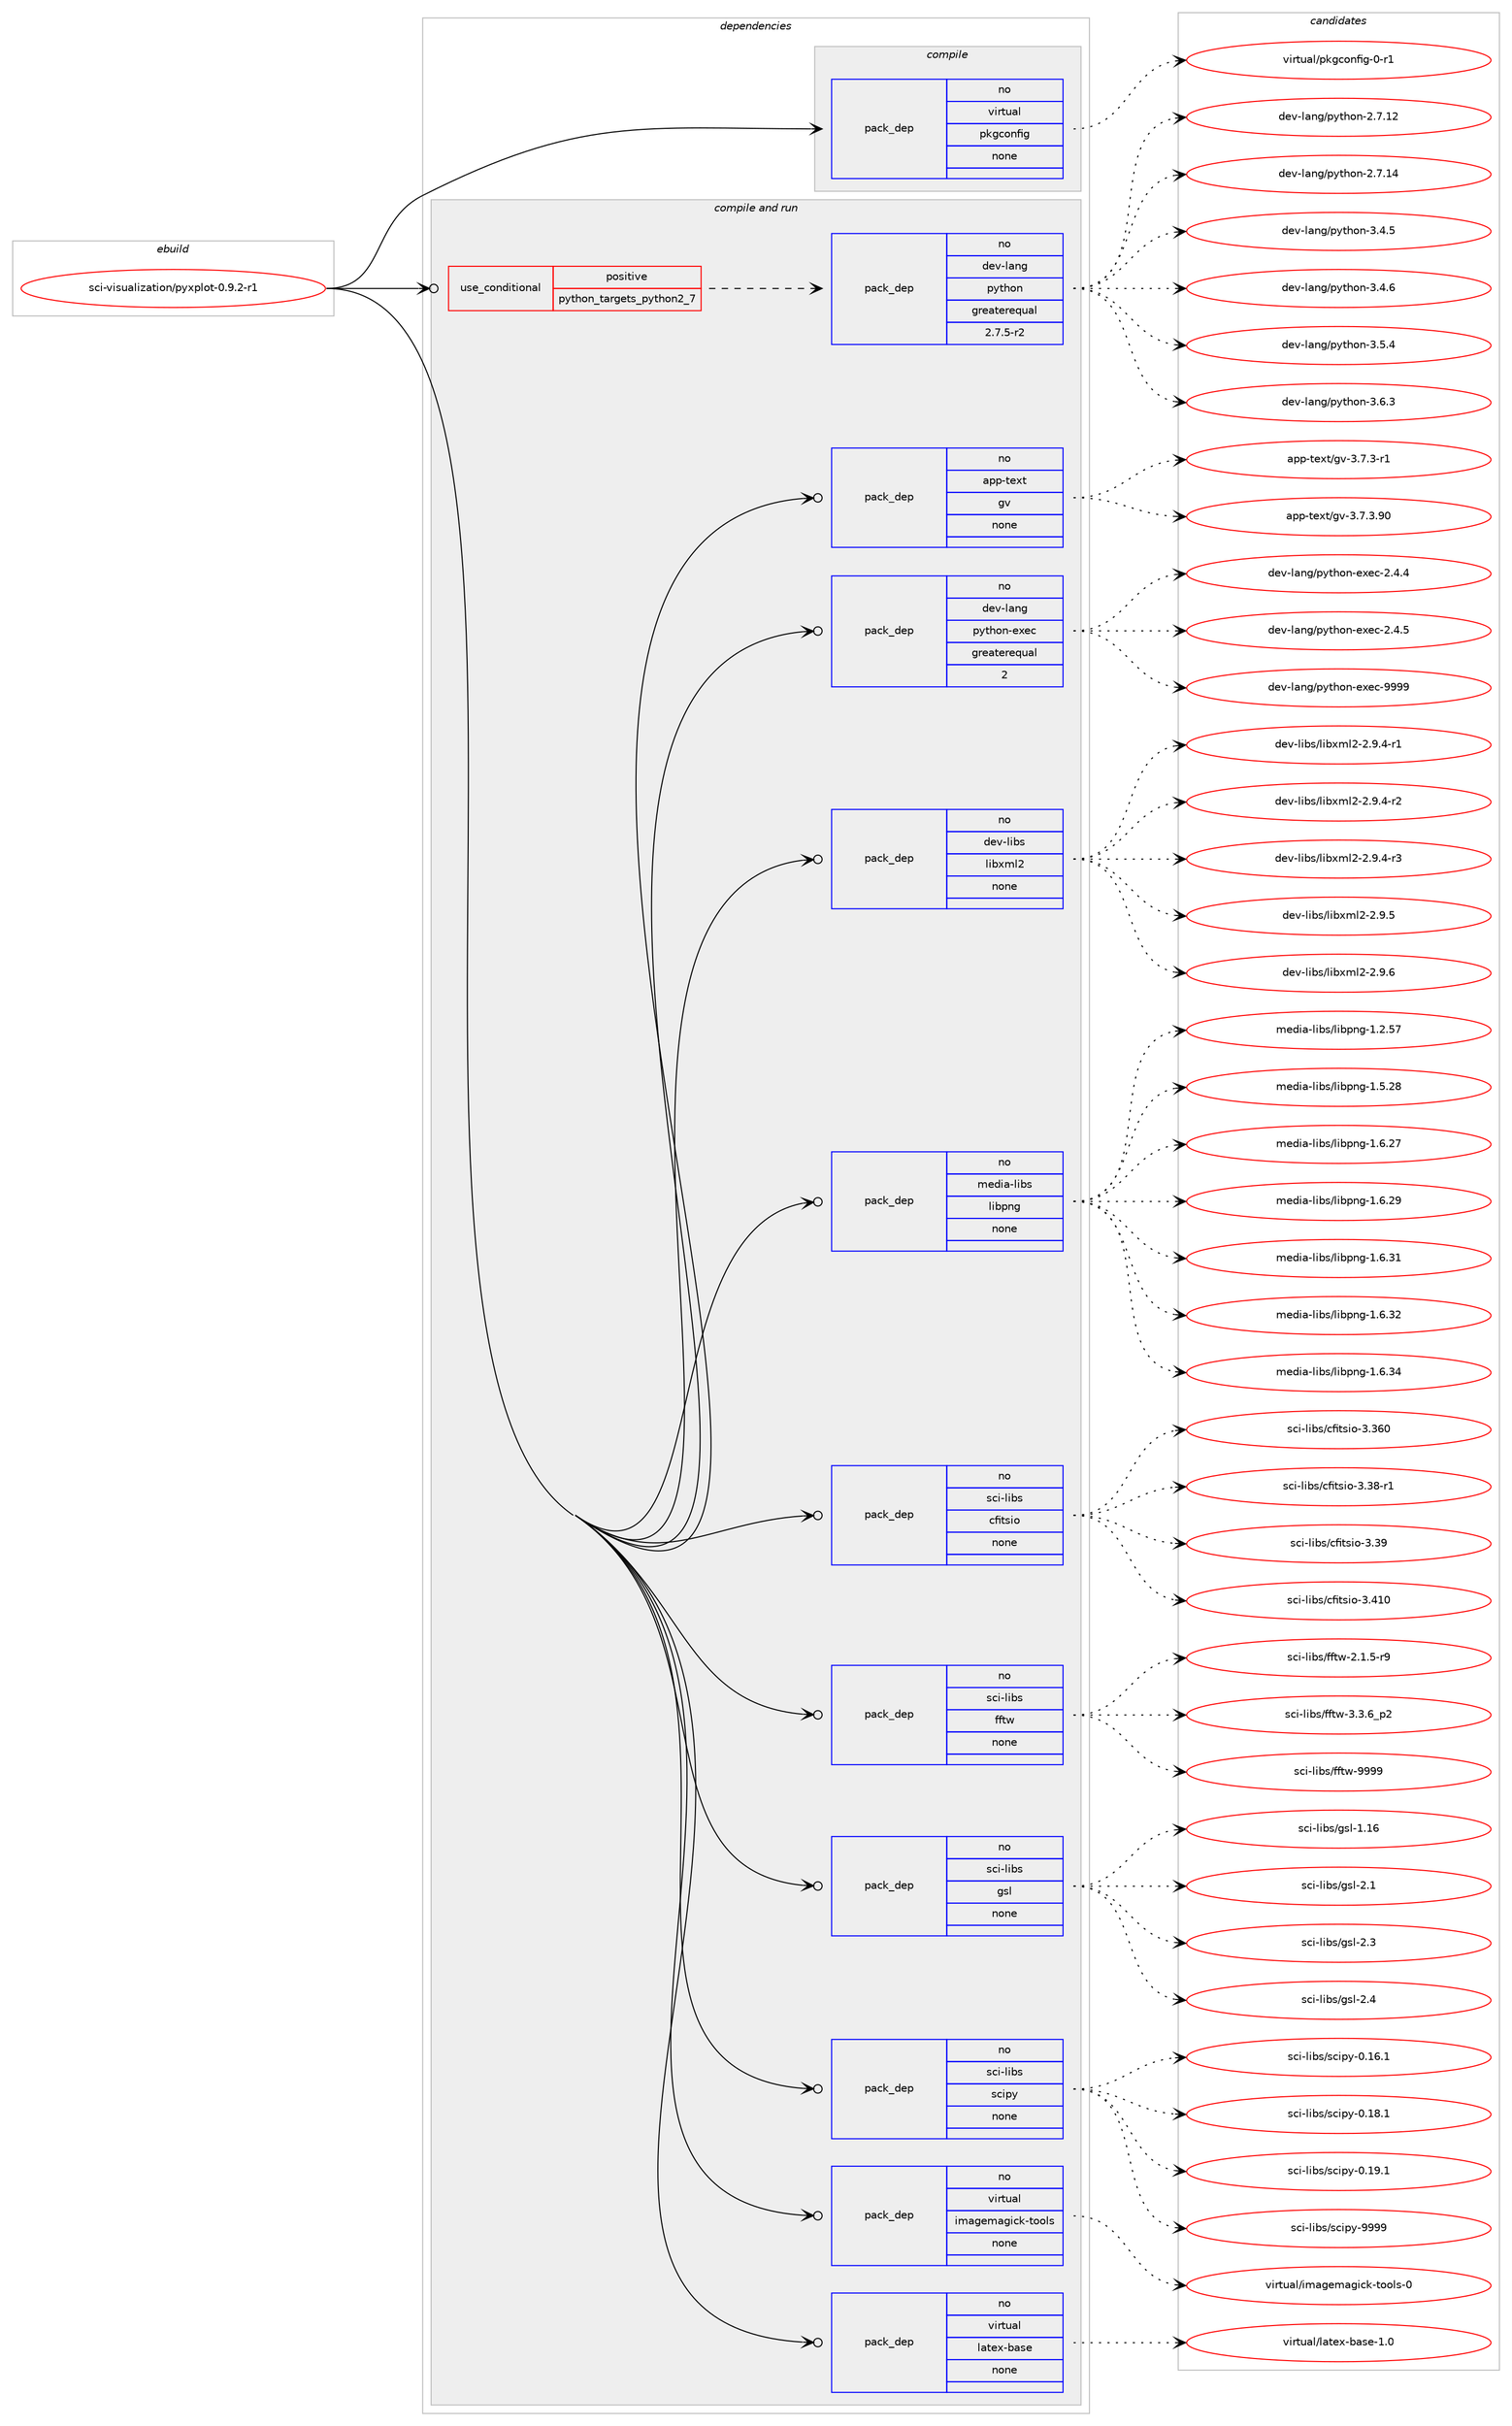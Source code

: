 digraph prolog {

# *************
# Graph options
# *************

newrank=true;
concentrate=true;
compound=true;
graph [rankdir=LR,fontname=Helvetica,fontsize=10,ranksep=1.5];#, ranksep=2.5, nodesep=0.2];
edge  [arrowhead=vee];
node  [fontname=Helvetica,fontsize=10];

# **********
# The ebuild
# **********

subgraph cluster_leftcol {
color=gray;
rank=same;
label=<<i>ebuild</i>>;
id [label="sci-visualization/pyxplot-0.9.2-r1", color=red, width=4, href="../sci-visualization/pyxplot-0.9.2-r1.svg"];
}

# ****************
# The dependencies
# ****************

subgraph cluster_midcol {
color=gray;
label=<<i>dependencies</i>>;
subgraph cluster_compile {
fillcolor="#eeeeee";
style=filled;
label=<<i>compile</i>>;
subgraph pack339127 {
dependency459572 [label=<<TABLE BORDER="0" CELLBORDER="1" CELLSPACING="0" CELLPADDING="4" WIDTH="220"><TR><TD ROWSPAN="6" CELLPADDING="30">pack_dep</TD></TR><TR><TD WIDTH="110">no</TD></TR><TR><TD>virtual</TD></TR><TR><TD>pkgconfig</TD></TR><TR><TD>none</TD></TR><TR><TD></TD></TR></TABLE>>, shape=none, color=blue];
}
id:e -> dependency459572:w [weight=20,style="solid",arrowhead="vee"];
}
subgraph cluster_compileandrun {
fillcolor="#eeeeee";
style=filled;
label=<<i>compile and run</i>>;
subgraph cond112396 {
dependency459573 [label=<<TABLE BORDER="0" CELLBORDER="1" CELLSPACING="0" CELLPADDING="4"><TR><TD ROWSPAN="3" CELLPADDING="10">use_conditional</TD></TR><TR><TD>positive</TD></TR><TR><TD>python_targets_python2_7</TD></TR></TABLE>>, shape=none, color=red];
subgraph pack339128 {
dependency459574 [label=<<TABLE BORDER="0" CELLBORDER="1" CELLSPACING="0" CELLPADDING="4" WIDTH="220"><TR><TD ROWSPAN="6" CELLPADDING="30">pack_dep</TD></TR><TR><TD WIDTH="110">no</TD></TR><TR><TD>dev-lang</TD></TR><TR><TD>python</TD></TR><TR><TD>greaterequal</TD></TR><TR><TD>2.7.5-r2</TD></TR></TABLE>>, shape=none, color=blue];
}
dependency459573:e -> dependency459574:w [weight=20,style="dashed",arrowhead="vee"];
}
id:e -> dependency459573:w [weight=20,style="solid",arrowhead="odotvee"];
subgraph pack339129 {
dependency459575 [label=<<TABLE BORDER="0" CELLBORDER="1" CELLSPACING="0" CELLPADDING="4" WIDTH="220"><TR><TD ROWSPAN="6" CELLPADDING="30">pack_dep</TD></TR><TR><TD WIDTH="110">no</TD></TR><TR><TD>app-text</TD></TR><TR><TD>gv</TD></TR><TR><TD>none</TD></TR><TR><TD></TD></TR></TABLE>>, shape=none, color=blue];
}
id:e -> dependency459575:w [weight=20,style="solid",arrowhead="odotvee"];
subgraph pack339130 {
dependency459576 [label=<<TABLE BORDER="0" CELLBORDER="1" CELLSPACING="0" CELLPADDING="4" WIDTH="220"><TR><TD ROWSPAN="6" CELLPADDING="30">pack_dep</TD></TR><TR><TD WIDTH="110">no</TD></TR><TR><TD>dev-lang</TD></TR><TR><TD>python-exec</TD></TR><TR><TD>greaterequal</TD></TR><TR><TD>2</TD></TR></TABLE>>, shape=none, color=blue];
}
id:e -> dependency459576:w [weight=20,style="solid",arrowhead="odotvee"];
subgraph pack339131 {
dependency459577 [label=<<TABLE BORDER="0" CELLBORDER="1" CELLSPACING="0" CELLPADDING="4" WIDTH="220"><TR><TD ROWSPAN="6" CELLPADDING="30">pack_dep</TD></TR><TR><TD WIDTH="110">no</TD></TR><TR><TD>dev-libs</TD></TR><TR><TD>libxml2</TD></TR><TR><TD>none</TD></TR><TR><TD></TD></TR></TABLE>>, shape=none, color=blue];
}
id:e -> dependency459577:w [weight=20,style="solid",arrowhead="odotvee"];
subgraph pack339132 {
dependency459578 [label=<<TABLE BORDER="0" CELLBORDER="1" CELLSPACING="0" CELLPADDING="4" WIDTH="220"><TR><TD ROWSPAN="6" CELLPADDING="30">pack_dep</TD></TR><TR><TD WIDTH="110">no</TD></TR><TR><TD>media-libs</TD></TR><TR><TD>libpng</TD></TR><TR><TD>none</TD></TR><TR><TD></TD></TR></TABLE>>, shape=none, color=blue];
}
id:e -> dependency459578:w [weight=20,style="solid",arrowhead="odotvee"];
subgraph pack339133 {
dependency459579 [label=<<TABLE BORDER="0" CELLBORDER="1" CELLSPACING="0" CELLPADDING="4" WIDTH="220"><TR><TD ROWSPAN="6" CELLPADDING="30">pack_dep</TD></TR><TR><TD WIDTH="110">no</TD></TR><TR><TD>sci-libs</TD></TR><TR><TD>cfitsio</TD></TR><TR><TD>none</TD></TR><TR><TD></TD></TR></TABLE>>, shape=none, color=blue];
}
id:e -> dependency459579:w [weight=20,style="solid",arrowhead="odotvee"];
subgraph pack339134 {
dependency459580 [label=<<TABLE BORDER="0" CELLBORDER="1" CELLSPACING="0" CELLPADDING="4" WIDTH="220"><TR><TD ROWSPAN="6" CELLPADDING="30">pack_dep</TD></TR><TR><TD WIDTH="110">no</TD></TR><TR><TD>sci-libs</TD></TR><TR><TD>fftw</TD></TR><TR><TD>none</TD></TR><TR><TD></TD></TR></TABLE>>, shape=none, color=blue];
}
id:e -> dependency459580:w [weight=20,style="solid",arrowhead="odotvee"];
subgraph pack339135 {
dependency459581 [label=<<TABLE BORDER="0" CELLBORDER="1" CELLSPACING="0" CELLPADDING="4" WIDTH="220"><TR><TD ROWSPAN="6" CELLPADDING="30">pack_dep</TD></TR><TR><TD WIDTH="110">no</TD></TR><TR><TD>sci-libs</TD></TR><TR><TD>gsl</TD></TR><TR><TD>none</TD></TR><TR><TD></TD></TR></TABLE>>, shape=none, color=blue];
}
id:e -> dependency459581:w [weight=20,style="solid",arrowhead="odotvee"];
subgraph pack339136 {
dependency459582 [label=<<TABLE BORDER="0" CELLBORDER="1" CELLSPACING="0" CELLPADDING="4" WIDTH="220"><TR><TD ROWSPAN="6" CELLPADDING="30">pack_dep</TD></TR><TR><TD WIDTH="110">no</TD></TR><TR><TD>sci-libs</TD></TR><TR><TD>scipy</TD></TR><TR><TD>none</TD></TR><TR><TD></TD></TR></TABLE>>, shape=none, color=blue];
}
id:e -> dependency459582:w [weight=20,style="solid",arrowhead="odotvee"];
subgraph pack339137 {
dependency459583 [label=<<TABLE BORDER="0" CELLBORDER="1" CELLSPACING="0" CELLPADDING="4" WIDTH="220"><TR><TD ROWSPAN="6" CELLPADDING="30">pack_dep</TD></TR><TR><TD WIDTH="110">no</TD></TR><TR><TD>virtual</TD></TR><TR><TD>imagemagick-tools</TD></TR><TR><TD>none</TD></TR><TR><TD></TD></TR></TABLE>>, shape=none, color=blue];
}
id:e -> dependency459583:w [weight=20,style="solid",arrowhead="odotvee"];
subgraph pack339138 {
dependency459584 [label=<<TABLE BORDER="0" CELLBORDER="1" CELLSPACING="0" CELLPADDING="4" WIDTH="220"><TR><TD ROWSPAN="6" CELLPADDING="30">pack_dep</TD></TR><TR><TD WIDTH="110">no</TD></TR><TR><TD>virtual</TD></TR><TR><TD>latex-base</TD></TR><TR><TD>none</TD></TR><TR><TD></TD></TR></TABLE>>, shape=none, color=blue];
}
id:e -> dependency459584:w [weight=20,style="solid",arrowhead="odotvee"];
}
subgraph cluster_run {
fillcolor="#eeeeee";
style=filled;
label=<<i>run</i>>;
}
}

# **************
# The candidates
# **************

subgraph cluster_choices {
rank=same;
color=gray;
label=<<i>candidates</i>>;

subgraph choice339127 {
color=black;
nodesep=1;
choice11810511411611797108471121071039911111010210510345484511449 [label="virtual/pkgconfig-0-r1", color=red, width=4,href="../virtual/pkgconfig-0-r1.svg"];
dependency459572:e -> choice11810511411611797108471121071039911111010210510345484511449:w [style=dotted,weight="100"];
}
subgraph choice339128 {
color=black;
nodesep=1;
choice10010111845108971101034711212111610411111045504655464950 [label="dev-lang/python-2.7.12", color=red, width=4,href="../dev-lang/python-2.7.12.svg"];
choice10010111845108971101034711212111610411111045504655464952 [label="dev-lang/python-2.7.14", color=red, width=4,href="../dev-lang/python-2.7.14.svg"];
choice100101118451089711010347112121116104111110455146524653 [label="dev-lang/python-3.4.5", color=red, width=4,href="../dev-lang/python-3.4.5.svg"];
choice100101118451089711010347112121116104111110455146524654 [label="dev-lang/python-3.4.6", color=red, width=4,href="../dev-lang/python-3.4.6.svg"];
choice100101118451089711010347112121116104111110455146534652 [label="dev-lang/python-3.5.4", color=red, width=4,href="../dev-lang/python-3.5.4.svg"];
choice100101118451089711010347112121116104111110455146544651 [label="dev-lang/python-3.6.3", color=red, width=4,href="../dev-lang/python-3.6.3.svg"];
dependency459574:e -> choice10010111845108971101034711212111610411111045504655464950:w [style=dotted,weight="100"];
dependency459574:e -> choice10010111845108971101034711212111610411111045504655464952:w [style=dotted,weight="100"];
dependency459574:e -> choice100101118451089711010347112121116104111110455146524653:w [style=dotted,weight="100"];
dependency459574:e -> choice100101118451089711010347112121116104111110455146524654:w [style=dotted,weight="100"];
dependency459574:e -> choice100101118451089711010347112121116104111110455146534652:w [style=dotted,weight="100"];
dependency459574:e -> choice100101118451089711010347112121116104111110455146544651:w [style=dotted,weight="100"];
}
subgraph choice339129 {
color=black;
nodesep=1;
choice9711211245116101120116471031184551465546514511449 [label="app-text/gv-3.7.3-r1", color=red, width=4,href="../app-text/gv-3.7.3-r1.svg"];
choice971121124511610112011647103118455146554651465748 [label="app-text/gv-3.7.3.90", color=red, width=4,href="../app-text/gv-3.7.3.90.svg"];
dependency459575:e -> choice9711211245116101120116471031184551465546514511449:w [style=dotted,weight="100"];
dependency459575:e -> choice971121124511610112011647103118455146554651465748:w [style=dotted,weight="100"];
}
subgraph choice339130 {
color=black;
nodesep=1;
choice1001011184510897110103471121211161041111104510112010199455046524652 [label="dev-lang/python-exec-2.4.4", color=red, width=4,href="../dev-lang/python-exec-2.4.4.svg"];
choice1001011184510897110103471121211161041111104510112010199455046524653 [label="dev-lang/python-exec-2.4.5", color=red, width=4,href="../dev-lang/python-exec-2.4.5.svg"];
choice10010111845108971101034711212111610411111045101120101994557575757 [label="dev-lang/python-exec-9999", color=red, width=4,href="../dev-lang/python-exec-9999.svg"];
dependency459576:e -> choice1001011184510897110103471121211161041111104510112010199455046524652:w [style=dotted,weight="100"];
dependency459576:e -> choice1001011184510897110103471121211161041111104510112010199455046524653:w [style=dotted,weight="100"];
dependency459576:e -> choice10010111845108971101034711212111610411111045101120101994557575757:w [style=dotted,weight="100"];
}
subgraph choice339131 {
color=black;
nodesep=1;
choice10010111845108105981154710810598120109108504550465746524511449 [label="dev-libs/libxml2-2.9.4-r1", color=red, width=4,href="../dev-libs/libxml2-2.9.4-r1.svg"];
choice10010111845108105981154710810598120109108504550465746524511450 [label="dev-libs/libxml2-2.9.4-r2", color=red, width=4,href="../dev-libs/libxml2-2.9.4-r2.svg"];
choice10010111845108105981154710810598120109108504550465746524511451 [label="dev-libs/libxml2-2.9.4-r3", color=red, width=4,href="../dev-libs/libxml2-2.9.4-r3.svg"];
choice1001011184510810598115471081059812010910850455046574653 [label="dev-libs/libxml2-2.9.5", color=red, width=4,href="../dev-libs/libxml2-2.9.5.svg"];
choice1001011184510810598115471081059812010910850455046574654 [label="dev-libs/libxml2-2.9.6", color=red, width=4,href="../dev-libs/libxml2-2.9.6.svg"];
dependency459577:e -> choice10010111845108105981154710810598120109108504550465746524511449:w [style=dotted,weight="100"];
dependency459577:e -> choice10010111845108105981154710810598120109108504550465746524511450:w [style=dotted,weight="100"];
dependency459577:e -> choice10010111845108105981154710810598120109108504550465746524511451:w [style=dotted,weight="100"];
dependency459577:e -> choice1001011184510810598115471081059812010910850455046574653:w [style=dotted,weight="100"];
dependency459577:e -> choice1001011184510810598115471081059812010910850455046574654:w [style=dotted,weight="100"];
}
subgraph choice339132 {
color=black;
nodesep=1;
choice109101100105974510810598115471081059811211010345494650465355 [label="media-libs/libpng-1.2.57", color=red, width=4,href="../media-libs/libpng-1.2.57.svg"];
choice109101100105974510810598115471081059811211010345494653465056 [label="media-libs/libpng-1.5.28", color=red, width=4,href="../media-libs/libpng-1.5.28.svg"];
choice109101100105974510810598115471081059811211010345494654465055 [label="media-libs/libpng-1.6.27", color=red, width=4,href="../media-libs/libpng-1.6.27.svg"];
choice109101100105974510810598115471081059811211010345494654465057 [label="media-libs/libpng-1.6.29", color=red, width=4,href="../media-libs/libpng-1.6.29.svg"];
choice109101100105974510810598115471081059811211010345494654465149 [label="media-libs/libpng-1.6.31", color=red, width=4,href="../media-libs/libpng-1.6.31.svg"];
choice109101100105974510810598115471081059811211010345494654465150 [label="media-libs/libpng-1.6.32", color=red, width=4,href="../media-libs/libpng-1.6.32.svg"];
choice109101100105974510810598115471081059811211010345494654465152 [label="media-libs/libpng-1.6.34", color=red, width=4,href="../media-libs/libpng-1.6.34.svg"];
dependency459578:e -> choice109101100105974510810598115471081059811211010345494650465355:w [style=dotted,weight="100"];
dependency459578:e -> choice109101100105974510810598115471081059811211010345494653465056:w [style=dotted,weight="100"];
dependency459578:e -> choice109101100105974510810598115471081059811211010345494654465055:w [style=dotted,weight="100"];
dependency459578:e -> choice109101100105974510810598115471081059811211010345494654465057:w [style=dotted,weight="100"];
dependency459578:e -> choice109101100105974510810598115471081059811211010345494654465149:w [style=dotted,weight="100"];
dependency459578:e -> choice109101100105974510810598115471081059811211010345494654465150:w [style=dotted,weight="100"];
dependency459578:e -> choice109101100105974510810598115471081059811211010345494654465152:w [style=dotted,weight="100"];
}
subgraph choice339133 {
color=black;
nodesep=1;
choice1159910545108105981154799102105116115105111455146515448 [label="sci-libs/cfitsio-3.360", color=red, width=4,href="../sci-libs/cfitsio-3.360.svg"];
choice115991054510810598115479910210511611510511145514651564511449 [label="sci-libs/cfitsio-3.38-r1", color=red, width=4,href="../sci-libs/cfitsio-3.38-r1.svg"];
choice11599105451081059811547991021051161151051114551465157 [label="sci-libs/cfitsio-3.39", color=red, width=4,href="../sci-libs/cfitsio-3.39.svg"];
choice1159910545108105981154799102105116115105111455146524948 [label="sci-libs/cfitsio-3.410", color=red, width=4,href="../sci-libs/cfitsio-3.410.svg"];
dependency459579:e -> choice1159910545108105981154799102105116115105111455146515448:w [style=dotted,weight="100"];
dependency459579:e -> choice115991054510810598115479910210511611510511145514651564511449:w [style=dotted,weight="100"];
dependency459579:e -> choice11599105451081059811547991021051161151051114551465157:w [style=dotted,weight="100"];
dependency459579:e -> choice1159910545108105981154799102105116115105111455146524948:w [style=dotted,weight="100"];
}
subgraph choice339134 {
color=black;
nodesep=1;
choice115991054510810598115471021021161194550464946534511457 [label="sci-libs/fftw-2.1.5-r9", color=red, width=4,href="../sci-libs/fftw-2.1.5-r9.svg"];
choice115991054510810598115471021021161194551465146549511250 [label="sci-libs/fftw-3.3.6_p2", color=red, width=4,href="../sci-libs/fftw-3.3.6_p2.svg"];
choice115991054510810598115471021021161194557575757 [label="sci-libs/fftw-9999", color=red, width=4,href="../sci-libs/fftw-9999.svg"];
dependency459580:e -> choice115991054510810598115471021021161194550464946534511457:w [style=dotted,weight="100"];
dependency459580:e -> choice115991054510810598115471021021161194551465146549511250:w [style=dotted,weight="100"];
dependency459580:e -> choice115991054510810598115471021021161194557575757:w [style=dotted,weight="100"];
}
subgraph choice339135 {
color=black;
nodesep=1;
choice115991054510810598115471031151084549464954 [label="sci-libs/gsl-1.16", color=red, width=4,href="../sci-libs/gsl-1.16.svg"];
choice1159910545108105981154710311510845504649 [label="sci-libs/gsl-2.1", color=red, width=4,href="../sci-libs/gsl-2.1.svg"];
choice1159910545108105981154710311510845504651 [label="sci-libs/gsl-2.3", color=red, width=4,href="../sci-libs/gsl-2.3.svg"];
choice1159910545108105981154710311510845504652 [label="sci-libs/gsl-2.4", color=red, width=4,href="../sci-libs/gsl-2.4.svg"];
dependency459581:e -> choice115991054510810598115471031151084549464954:w [style=dotted,weight="100"];
dependency459581:e -> choice1159910545108105981154710311510845504649:w [style=dotted,weight="100"];
dependency459581:e -> choice1159910545108105981154710311510845504651:w [style=dotted,weight="100"];
dependency459581:e -> choice1159910545108105981154710311510845504652:w [style=dotted,weight="100"];
}
subgraph choice339136 {
color=black;
nodesep=1;
choice115991054510810598115471159910511212145484649544649 [label="sci-libs/scipy-0.16.1", color=red, width=4,href="../sci-libs/scipy-0.16.1.svg"];
choice115991054510810598115471159910511212145484649564649 [label="sci-libs/scipy-0.18.1", color=red, width=4,href="../sci-libs/scipy-0.18.1.svg"];
choice115991054510810598115471159910511212145484649574649 [label="sci-libs/scipy-0.19.1", color=red, width=4,href="../sci-libs/scipy-0.19.1.svg"];
choice11599105451081059811547115991051121214557575757 [label="sci-libs/scipy-9999", color=red, width=4,href="../sci-libs/scipy-9999.svg"];
dependency459582:e -> choice115991054510810598115471159910511212145484649544649:w [style=dotted,weight="100"];
dependency459582:e -> choice115991054510810598115471159910511212145484649564649:w [style=dotted,weight="100"];
dependency459582:e -> choice115991054510810598115471159910511212145484649574649:w [style=dotted,weight="100"];
dependency459582:e -> choice11599105451081059811547115991051121214557575757:w [style=dotted,weight="100"];
}
subgraph choice339137 {
color=black;
nodesep=1;
choice1181051141161179710847105109971031011099710310599107451161111111081154548 [label="virtual/imagemagick-tools-0", color=red, width=4,href="../virtual/imagemagick-tools-0.svg"];
dependency459583:e -> choice1181051141161179710847105109971031011099710310599107451161111111081154548:w [style=dotted,weight="100"];
}
subgraph choice339138 {
color=black;
nodesep=1;
choice11810511411611797108471089711610112045989711510145494648 [label="virtual/latex-base-1.0", color=red, width=4,href="../virtual/latex-base-1.0.svg"];
dependency459584:e -> choice11810511411611797108471089711610112045989711510145494648:w [style=dotted,weight="100"];
}
}

}
